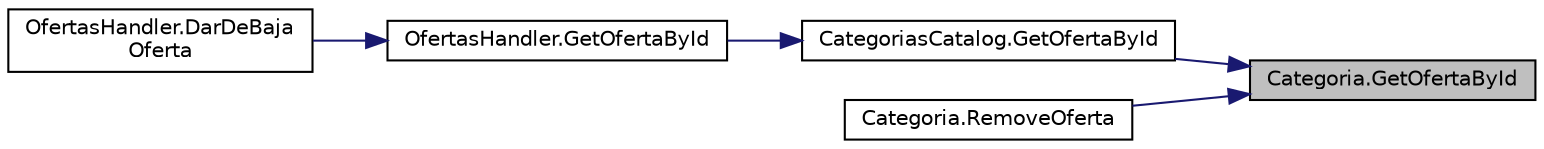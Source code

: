 digraph "Categoria.GetOfertaById"
{
 // INTERACTIVE_SVG=YES
 // LATEX_PDF_SIZE
  edge [fontname="Helvetica",fontsize="10",labelfontname="Helvetica",labelfontsize="10"];
  node [fontname="Helvetica",fontsize="10",shape=record];
  rankdir="RL";
  Node1 [label="Categoria.GetOfertaById",height=0.2,width=0.4,color="black", fillcolor="grey75", style="filled", fontcolor="black",tooltip="Filtrar OfertaDeServicio por id."];
  Node1 -> Node2 [dir="back",color="midnightblue",fontsize="10",style="solid",fontname="Helvetica"];
  Node2 [label="CategoriasCatalog.GetOfertaById",height=0.2,width=0.4,color="black", fillcolor="white", style="filled",URL="$classCategoriasCatalog.html#a19cc28dc8303a7d6d5b77db7a57d503d",tooltip="Método para obtener OfertaDeServicio por id."];
  Node2 -> Node3 [dir="back",color="midnightblue",fontsize="10",style="solid",fontname="Helvetica"];
  Node3 [label="OfertasHandler.GetOfertaById",height=0.2,width=0.4,color="black", fillcolor="white", style="filled",URL="$classOfertasHandler.html#a42d3b05e970ca29e77161980832193b7",tooltip="Método para obtener una OfertaDeServicio por id."];
  Node3 -> Node4 [dir="back",color="midnightblue",fontsize="10",style="solid",fontname="Helvetica"];
  Node4 [label="OfertasHandler.DarDeBaja\lOferta",height=0.2,width=0.4,color="black", fillcolor="white", style="filled",URL="$classOfertasHandler.html#a8a2ad6d9d2db484f18d71e3b50c486c3",tooltip="Método para dar de baja una OfertaDeServicio."];
  Node1 -> Node5 [dir="back",color="midnightblue",fontsize="10",style="solid",fontname="Helvetica"];
  Node5 [label="Categoria.RemoveOferta",height=0.2,width=0.4,color="black", fillcolor="white", style="filled",URL="$classCategoria.html#aa1b195de0095e51387402976244b4934",tooltip="Método para quitar una oferta, en caso de que la misma no exista no hará nada."];
}
